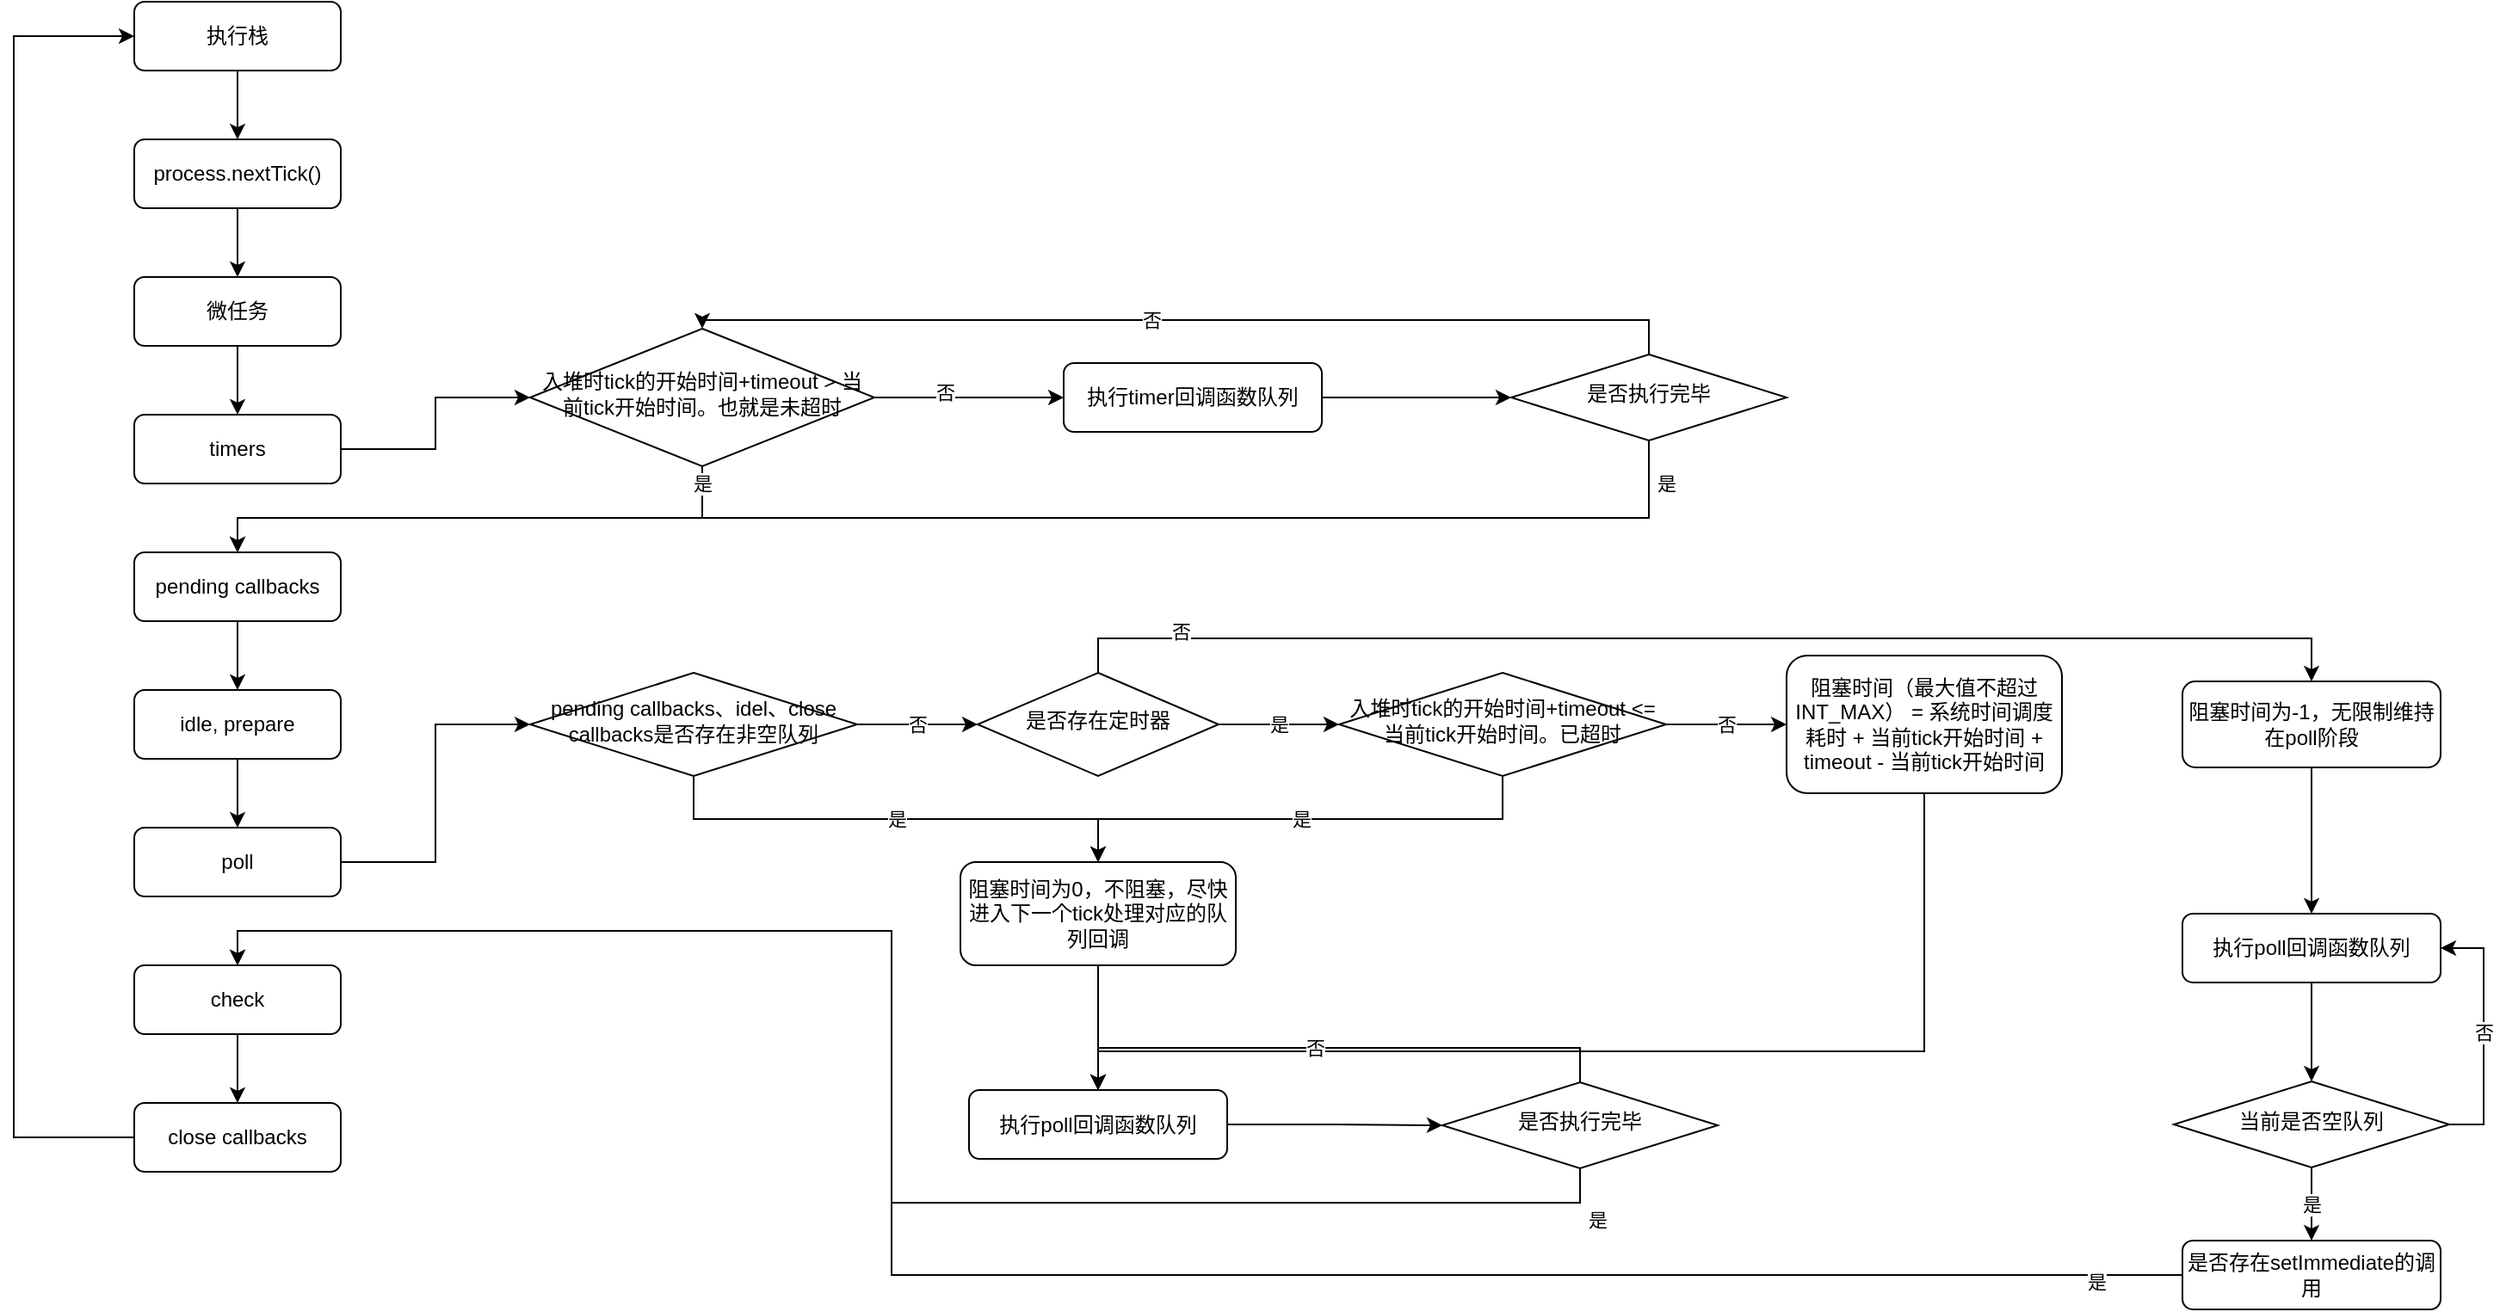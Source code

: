 <mxfile version="15.6.8" type="github">
  <diagram id="C5RBs43oDa-KdzZeNtuy" name="Page-1">
    <mxGraphModel dx="1422" dy="1931" grid="1" gridSize="10" guides="1" tooltips="1" connect="1" arrows="1" fold="1" page="1" pageScale="1" pageWidth="827" pageHeight="1169" math="0" shadow="0">
      <root>
        <mxCell id="WIyWlLk6GJQsqaUBKTNV-0" />
        <mxCell id="WIyWlLk6GJQsqaUBKTNV-1" parent="WIyWlLk6GJQsqaUBKTNV-0" />
        <mxCell id="WIyWlLk6GJQsqaUBKTNV-3" value="微任务" style="rounded=1;whiteSpace=wrap;html=1;fontSize=12;glass=0;strokeWidth=1;shadow=0;" parent="WIyWlLk6GJQsqaUBKTNV-1" vertex="1">
          <mxGeometry x="160" y="130" width="120" height="40" as="geometry" />
        </mxCell>
        <mxCell id="PQ7tGc95OdegTDhCW0nD-5" style="edgeStyle=orthogonalEdgeStyle;rounded=0;orthogonalLoop=1;jettySize=auto;html=1;exitX=0.5;exitY=0;exitDx=0;exitDy=0;entryX=0.5;entryY=0;entryDx=0;entryDy=0;labelBackgroundColor=default;fontColor=default;strokeColor=default;" parent="WIyWlLk6GJQsqaUBKTNV-1" source="WIyWlLk6GJQsqaUBKTNV-6" target="QdE-qrafeCNu41vCoMA5-24" edge="1">
          <mxGeometry relative="1" as="geometry" />
        </mxCell>
        <mxCell id="PQ7tGc95OdegTDhCW0nD-6" value="否" style="edgeLabel;html=1;align=center;verticalAlign=middle;resizable=0;points=[];fontColor=default;labelBackgroundColor=default;" parent="PQ7tGc95OdegTDhCW0nD-5" vertex="1" connectable="0">
          <mxGeometry x="0.075" relative="1" as="geometry">
            <mxPoint as="offset" />
          </mxGeometry>
        </mxCell>
        <mxCell id="PQ7tGc95OdegTDhCW0nD-8" style="edgeStyle=orthogonalEdgeStyle;rounded=0;orthogonalLoop=1;jettySize=auto;html=1;exitX=0.5;exitY=1;exitDx=0;exitDy=0;entryX=0.5;entryY=0;entryDx=0;entryDy=0;labelBackgroundColor=default;fontColor=default;strokeColor=default;" parent="WIyWlLk6GJQsqaUBKTNV-1" source="WIyWlLk6GJQsqaUBKTNV-6" target="QdE-qrafeCNu41vCoMA5-13" edge="1">
          <mxGeometry relative="1" as="geometry">
            <Array as="points">
              <mxPoint x="1040" y="270" />
              <mxPoint x="220" y="270" />
            </Array>
          </mxGeometry>
        </mxCell>
        <mxCell id="PQ7tGc95OdegTDhCW0nD-9" value="是" style="edgeLabel;html=1;align=center;verticalAlign=middle;resizable=0;points=[];fontColor=default;labelBackgroundColor=default;" parent="PQ7tGc95OdegTDhCW0nD-8" vertex="1" connectable="0">
          <mxGeometry x="-0.338" y="-3" relative="1" as="geometry">
            <mxPoint x="258" y="-17" as="offset" />
          </mxGeometry>
        </mxCell>
        <mxCell id="PQ7tGc95OdegTDhCW0nD-24" value="是" style="edgeLabel;html=1;align=center;verticalAlign=middle;resizable=0;points=[];fontColor=default;labelBackgroundColor=default;" parent="PQ7tGc95OdegTDhCW0nD-8" vertex="1" connectable="0">
          <mxGeometry x="-0.338" y="-3" relative="1" as="geometry">
            <mxPoint x="218" y="411" as="offset" />
          </mxGeometry>
        </mxCell>
        <mxCell id="WIyWlLk6GJQsqaUBKTNV-6" value="是否执行完毕" style="rhombus;whiteSpace=wrap;html=1;shadow=0;fontFamily=Helvetica;fontSize=12;align=center;strokeWidth=1;spacing=6;spacingTop=-4;fillColor=default;strokeColor=default;fontColor=default;labelBackgroundColor=default;" parent="WIyWlLk6GJQsqaUBKTNV-1" vertex="1">
          <mxGeometry x="960" y="175" width="160" height="50" as="geometry" />
        </mxCell>
        <mxCell id="QdE-qrafeCNu41vCoMA5-4" style="edgeStyle=orthogonalEdgeStyle;rounded=0;orthogonalLoop=1;jettySize=auto;html=1;exitX=0.5;exitY=1;exitDx=0;exitDy=0;entryX=0.5;entryY=0;entryDx=0;entryDy=0;" parent="WIyWlLk6GJQsqaUBKTNV-1" source="QdE-qrafeCNu41vCoMA5-0" target="WIyWlLk6GJQsqaUBKTNV-3" edge="1">
          <mxGeometry relative="1" as="geometry" />
        </mxCell>
        <mxCell id="QdE-qrafeCNu41vCoMA5-0" value="process.nextTick()" style="rounded=1;whiteSpace=wrap;html=1;fontSize=12;glass=0;strokeWidth=1;shadow=0;" parent="WIyWlLk6GJQsqaUBKTNV-1" vertex="1">
          <mxGeometry x="160" y="50" width="120" height="40" as="geometry" />
        </mxCell>
        <mxCell id="QdE-qrafeCNu41vCoMA5-3" style="edgeStyle=orthogonalEdgeStyle;rounded=0;orthogonalLoop=1;jettySize=auto;html=1;exitX=0.5;exitY=1;exitDx=0;exitDy=0;entryX=0.5;entryY=0;entryDx=0;entryDy=0;" parent="WIyWlLk6GJQsqaUBKTNV-1" source="QdE-qrafeCNu41vCoMA5-1" target="QdE-qrafeCNu41vCoMA5-0" edge="1">
          <mxGeometry relative="1" as="geometry" />
        </mxCell>
        <mxCell id="QdE-qrafeCNu41vCoMA5-1" value="执行栈" style="rounded=1;whiteSpace=wrap;html=1;fontSize=12;glass=0;strokeWidth=1;shadow=0;" parent="WIyWlLk6GJQsqaUBKTNV-1" vertex="1">
          <mxGeometry x="160" y="-30" width="120" height="40" as="geometry" />
        </mxCell>
        <mxCell id="QdE-qrafeCNu41vCoMA5-7" style="edgeStyle=orthogonalEdgeStyle;rounded=0;orthogonalLoop=1;jettySize=auto;html=1;exitX=0;exitY=0.5;exitDx=0;exitDy=0;entryX=0;entryY=0.5;entryDx=0;entryDy=0;" parent="WIyWlLk6GJQsqaUBKTNV-1" source="QdE-qrafeCNu41vCoMA5-12" target="QdE-qrafeCNu41vCoMA5-1" edge="1">
          <mxGeometry relative="1" as="geometry">
            <Array as="points">
              <mxPoint x="90" y="630" />
              <mxPoint x="90" y="-10" />
            </Array>
          </mxGeometry>
        </mxCell>
        <mxCell id="QdE-qrafeCNu41vCoMA5-15" style="edgeStyle=orthogonalEdgeStyle;rounded=0;orthogonalLoop=1;jettySize=auto;html=1;exitX=0.5;exitY=1;exitDx=0;exitDy=0;entryX=0.5;entryY=0;entryDx=0;entryDy=0;" parent="WIyWlLk6GJQsqaUBKTNV-1" source="WIyWlLk6GJQsqaUBKTNV-3" target="QdE-qrafeCNu41vCoMA5-9" edge="1">
          <mxGeometry relative="1" as="geometry">
            <mxPoint x="220" y="170" as="sourcePoint" />
          </mxGeometry>
        </mxCell>
        <mxCell id="PQ7tGc95OdegTDhCW0nD-0" style="edgeStyle=orthogonalEdgeStyle;rounded=0;orthogonalLoop=1;jettySize=auto;html=1;entryX=0;entryY=0.5;entryDx=0;entryDy=0;fontColor=default;" parent="WIyWlLk6GJQsqaUBKTNV-1" source="QdE-qrafeCNu41vCoMA5-9" target="QdE-qrafeCNu41vCoMA5-24" edge="1">
          <mxGeometry relative="1" as="geometry" />
        </mxCell>
        <mxCell id="QdE-qrafeCNu41vCoMA5-9" value="timers" style="rounded=1;whiteSpace=wrap;html=1;fontSize=12;glass=0;strokeWidth=1;shadow=0;fillColor=default;strokeColor=default;fontColor=default;" parent="WIyWlLk6GJQsqaUBKTNV-1" vertex="1">
          <mxGeometry x="160" y="210" width="120" height="40" as="geometry" />
        </mxCell>
        <mxCell id="PQ7tGc95OdegTDhCW0nD-10" style="edgeStyle=orthogonalEdgeStyle;rounded=0;orthogonalLoop=1;jettySize=auto;html=1;exitX=1;exitY=0.5;exitDx=0;exitDy=0;entryX=0;entryY=0.5;entryDx=0;entryDy=0;labelBackgroundColor=default;fontColor=default;strokeColor=default;" parent="WIyWlLk6GJQsqaUBKTNV-1" source="QdE-qrafeCNu41vCoMA5-10" target="QdE-qrafeCNu41vCoMA5-22" edge="1">
          <mxGeometry relative="1" as="geometry" />
        </mxCell>
        <mxCell id="QdE-qrafeCNu41vCoMA5-10" value="poll" style="rounded=1;whiteSpace=wrap;html=1;fontSize=12;glass=0;strokeWidth=1;shadow=0;" parent="WIyWlLk6GJQsqaUBKTNV-1" vertex="1">
          <mxGeometry x="160" y="450" width="120" height="40" as="geometry" />
        </mxCell>
        <mxCell id="QdE-qrafeCNu41vCoMA5-20" style="edgeStyle=orthogonalEdgeStyle;rounded=0;orthogonalLoop=1;jettySize=auto;html=1;exitX=0.5;exitY=1;exitDx=0;exitDy=0;entryX=0.5;entryY=0;entryDx=0;entryDy=0;" parent="WIyWlLk6GJQsqaUBKTNV-1" source="QdE-qrafeCNu41vCoMA5-11" target="QdE-qrafeCNu41vCoMA5-12" edge="1">
          <mxGeometry relative="1" as="geometry" />
        </mxCell>
        <mxCell id="QdE-qrafeCNu41vCoMA5-11" value="check" style="rounded=1;whiteSpace=wrap;html=1;fontSize=12;glass=0;strokeWidth=1;shadow=0;" parent="WIyWlLk6GJQsqaUBKTNV-1" vertex="1">
          <mxGeometry x="160" y="530" width="120" height="40" as="geometry" />
        </mxCell>
        <mxCell id="QdE-qrafeCNu41vCoMA5-12" value="close callbacks" style="rounded=1;whiteSpace=wrap;html=1;fontSize=12;glass=0;strokeWidth=1;shadow=0;" parent="WIyWlLk6GJQsqaUBKTNV-1" vertex="1">
          <mxGeometry x="160" y="610" width="120" height="40" as="geometry" />
        </mxCell>
        <mxCell id="QdE-qrafeCNu41vCoMA5-17" style="edgeStyle=orthogonalEdgeStyle;rounded=0;orthogonalLoop=1;jettySize=auto;html=1;exitX=0.5;exitY=1;exitDx=0;exitDy=0;entryX=0.5;entryY=0;entryDx=0;entryDy=0;" parent="WIyWlLk6GJQsqaUBKTNV-1" source="QdE-qrafeCNu41vCoMA5-13" target="QdE-qrafeCNu41vCoMA5-14" edge="1">
          <mxGeometry relative="1" as="geometry" />
        </mxCell>
        <mxCell id="QdE-qrafeCNu41vCoMA5-13" value="pending callbacks" style="rounded=1;whiteSpace=wrap;html=1;fontSize=12;glass=0;strokeWidth=1;shadow=0;" parent="WIyWlLk6GJQsqaUBKTNV-1" vertex="1">
          <mxGeometry x="160" y="290" width="120" height="40" as="geometry" />
        </mxCell>
        <mxCell id="QdE-qrafeCNu41vCoMA5-18" style="edgeStyle=orthogonalEdgeStyle;rounded=0;orthogonalLoop=1;jettySize=auto;html=1;exitX=0.5;exitY=1;exitDx=0;exitDy=0;entryX=0.5;entryY=0;entryDx=0;entryDy=0;" parent="WIyWlLk6GJQsqaUBKTNV-1" source="QdE-qrafeCNu41vCoMA5-14" target="QdE-qrafeCNu41vCoMA5-10" edge="1">
          <mxGeometry relative="1" as="geometry" />
        </mxCell>
        <mxCell id="QdE-qrafeCNu41vCoMA5-14" value="idle, prepare" style="rounded=1;whiteSpace=wrap;html=1;fontSize=12;glass=0;strokeWidth=1;shadow=0;" parent="WIyWlLk6GJQsqaUBKTNV-1" vertex="1">
          <mxGeometry x="160" y="370" width="120" height="40" as="geometry" />
        </mxCell>
        <mxCell id="PQ7tGc95OdegTDhCW0nD-11" value="是" style="edgeStyle=orthogonalEdgeStyle;rounded=0;orthogonalLoop=1;jettySize=auto;html=1;exitX=0.5;exitY=1;exitDx=0;exitDy=0;entryX=0.5;entryY=0;entryDx=0;entryDy=0;labelBackgroundColor=default;fontColor=default;strokeColor=default;" parent="WIyWlLk6GJQsqaUBKTNV-1" source="QdE-qrafeCNu41vCoMA5-22" target="QdE-qrafeCNu41vCoMA5-42" edge="1">
          <mxGeometry relative="1" as="geometry" />
        </mxCell>
        <mxCell id="PQ7tGc95OdegTDhCW0nD-13" value="否" style="edgeStyle=orthogonalEdgeStyle;rounded=0;orthogonalLoop=1;jettySize=auto;html=1;exitX=1;exitY=0.5;exitDx=0;exitDy=0;entryX=0;entryY=0.5;entryDx=0;entryDy=0;labelBackgroundColor=default;fontColor=default;strokeColor=default;" parent="WIyWlLk6GJQsqaUBKTNV-1" source="QdE-qrafeCNu41vCoMA5-22" target="PQ7tGc95OdegTDhCW0nD-17" edge="1">
          <mxGeometry relative="1" as="geometry" />
        </mxCell>
        <mxCell id="QdE-qrafeCNu41vCoMA5-22" value="pending callbacks、idel、close callbacks是否存在非空队列" style="rhombus;whiteSpace=wrap;html=1;shadow=0;fontFamily=Helvetica;fontSize=12;align=center;strokeWidth=1;spacing=6;spacingTop=-4;fillColor=default;strokeColor=default;fontColor=default;" parent="WIyWlLk6GJQsqaUBKTNV-1" vertex="1">
          <mxGeometry x="390" y="360" width="190" height="60" as="geometry" />
        </mxCell>
        <mxCell id="PQ7tGc95OdegTDhCW0nD-1" style="edgeStyle=orthogonalEdgeStyle;rounded=0;orthogonalLoop=1;jettySize=auto;html=1;exitX=0.5;exitY=1;exitDx=0;exitDy=0;entryX=0.5;entryY=0;entryDx=0;entryDy=0;fontColor=default;strokeColor=default;labelBackgroundColor=default;" parent="WIyWlLk6GJQsqaUBKTNV-1" source="QdE-qrafeCNu41vCoMA5-24" target="QdE-qrafeCNu41vCoMA5-13" edge="1">
          <mxGeometry relative="1" as="geometry">
            <Array as="points">
              <mxPoint x="220" y="270" />
            </Array>
          </mxGeometry>
        </mxCell>
        <mxCell id="PQ7tGc95OdegTDhCW0nD-2" value="是" style="edgeLabel;html=1;align=center;verticalAlign=middle;resizable=0;points=[];fontColor=default;labelBackgroundColor=default;" parent="PQ7tGc95OdegTDhCW0nD-1" vertex="1" connectable="0">
          <mxGeometry x="-0.2" y="2" relative="1" as="geometry">
            <mxPoint x="98" y="-22" as="offset" />
          </mxGeometry>
        </mxCell>
        <mxCell id="PQ7tGc95OdegTDhCW0nD-3" style="edgeStyle=orthogonalEdgeStyle;rounded=0;orthogonalLoop=1;jettySize=auto;html=1;exitX=1;exitY=0.5;exitDx=0;exitDy=0;entryX=0;entryY=0.5;entryDx=0;entryDy=0;labelBackgroundColor=default;fontColor=default;strokeColor=default;" parent="WIyWlLk6GJQsqaUBKTNV-1" source="QdE-qrafeCNu41vCoMA5-24" target="QdE-qrafeCNu41vCoMA5-26" edge="1">
          <mxGeometry relative="1" as="geometry" />
        </mxCell>
        <mxCell id="Sarb90DkjvFLV2lRs0pn-0" value="否" style="edgeLabel;html=1;align=center;verticalAlign=middle;resizable=0;points=[];" vertex="1" connectable="0" parent="PQ7tGc95OdegTDhCW0nD-3">
          <mxGeometry x="-0.255" y="3" relative="1" as="geometry">
            <mxPoint as="offset" />
          </mxGeometry>
        </mxCell>
        <mxCell id="QdE-qrafeCNu41vCoMA5-24" value="入堆时tick的开始时间+timeout &amp;gt; 当前tick开始时间。也就是未超时" style="rhombus;whiteSpace=wrap;html=1;shadow=0;fontFamily=Helvetica;fontSize=12;align=center;strokeWidth=1;spacing=6;spacingTop=-4;fillColor=default;strokeColor=default;fontColor=default;" parent="WIyWlLk6GJQsqaUBKTNV-1" vertex="1">
          <mxGeometry x="390" y="160" width="200" height="80" as="geometry" />
        </mxCell>
        <mxCell id="PQ7tGc95OdegTDhCW0nD-4" style="edgeStyle=orthogonalEdgeStyle;rounded=0;orthogonalLoop=1;jettySize=auto;html=1;exitX=1;exitY=0.5;exitDx=0;exitDy=0;entryX=0;entryY=0.5;entryDx=0;entryDy=0;labelBackgroundColor=default;fontColor=default;strokeColor=default;" parent="WIyWlLk6GJQsqaUBKTNV-1" source="QdE-qrafeCNu41vCoMA5-26" target="WIyWlLk6GJQsqaUBKTNV-6" edge="1">
          <mxGeometry relative="1" as="geometry" />
        </mxCell>
        <mxCell id="QdE-qrafeCNu41vCoMA5-26" value="执行timer回调函数队列" style="rounded=1;whiteSpace=wrap;html=1;fontSize=12;glass=0;strokeWidth=1;shadow=0;fillColor=default;strokeColor=default;fontColor=default;labelBackgroundColor=default;" parent="WIyWlLk6GJQsqaUBKTNV-1" vertex="1">
          <mxGeometry x="700" y="180" width="150" height="40" as="geometry" />
        </mxCell>
        <mxCell id="PQ7tGc95OdegTDhCW0nD-29" style="edgeStyle=orthogonalEdgeStyle;rounded=0;orthogonalLoop=1;jettySize=auto;html=1;exitX=0.5;exitY=1;exitDx=0;exitDy=0;entryX=0.5;entryY=0;entryDx=0;entryDy=0;labelBackgroundColor=default;fontColor=default;strokeColor=default;" parent="WIyWlLk6GJQsqaUBKTNV-1" source="QdE-qrafeCNu41vCoMA5-41" target="PQ7tGc95OdegTDhCW0nD-27" edge="1">
          <mxGeometry relative="1" as="geometry">
            <Array as="points">
              <mxPoint x="1200" y="580" />
              <mxPoint x="720" y="580" />
            </Array>
          </mxGeometry>
        </mxCell>
        <mxCell id="QdE-qrafeCNu41vCoMA5-41" value="阻塞时间（最大值不超过INT_MAX） = 系统时间调度耗时 + 当前tick开始时间 + timeout - 当前tick开始时间" style="rounded=1;whiteSpace=wrap;html=1;fontSize=12;glass=0;strokeWidth=1;shadow=0;fillColor=default;strokeColor=default;fontColor=default;" parent="WIyWlLk6GJQsqaUBKTNV-1" vertex="1">
          <mxGeometry x="1120" y="350" width="160" height="80" as="geometry" />
        </mxCell>
        <mxCell id="PQ7tGc95OdegTDhCW0nD-28" style="edgeStyle=orthogonalEdgeStyle;rounded=0;orthogonalLoop=1;jettySize=auto;html=1;exitX=0.5;exitY=1;exitDx=0;exitDy=0;entryX=0.5;entryY=0;entryDx=0;entryDy=0;labelBackgroundColor=default;fontColor=default;strokeColor=default;" parent="WIyWlLk6GJQsqaUBKTNV-1" source="QdE-qrafeCNu41vCoMA5-42" target="PQ7tGc95OdegTDhCW0nD-27" edge="1">
          <mxGeometry relative="1" as="geometry" />
        </mxCell>
        <mxCell id="QdE-qrafeCNu41vCoMA5-42" value="阻塞时间为0，不阻塞，尽快进入下一个tick处理对应的队列回调" style="rounded=1;whiteSpace=wrap;html=1;fontSize=12;glass=0;strokeWidth=1;shadow=0;fillColor=default;strokeColor=default;fontColor=default;" parent="WIyWlLk6GJQsqaUBKTNV-1" vertex="1">
          <mxGeometry x="640" y="470" width="160" height="60" as="geometry" />
        </mxCell>
        <mxCell id="PQ7tGc95OdegTDhCW0nD-14" value="是" style="edgeStyle=orthogonalEdgeStyle;rounded=0;orthogonalLoop=1;jettySize=auto;html=1;exitX=0.5;exitY=1;exitDx=0;exitDy=0;entryX=0.5;entryY=0;entryDx=0;entryDy=0;labelBackgroundColor=default;fontColor=default;strokeColor=default;" parent="WIyWlLk6GJQsqaUBKTNV-1" source="PQ7tGc95OdegTDhCW0nD-12" target="QdE-qrafeCNu41vCoMA5-42" edge="1">
          <mxGeometry relative="1" as="geometry" />
        </mxCell>
        <mxCell id="PQ7tGc95OdegTDhCW0nD-15" value="否" style="edgeStyle=orthogonalEdgeStyle;rounded=0;orthogonalLoop=1;jettySize=auto;html=1;exitX=1;exitY=0.5;exitDx=0;exitDy=0;labelBackgroundColor=default;fontColor=default;strokeColor=default;entryX=0;entryY=0.5;entryDx=0;entryDy=0;" parent="WIyWlLk6GJQsqaUBKTNV-1" source="PQ7tGc95OdegTDhCW0nD-12" target="QdE-qrafeCNu41vCoMA5-41" edge="1">
          <mxGeometry relative="1" as="geometry">
            <mxPoint x="940" y="390" as="targetPoint" />
          </mxGeometry>
        </mxCell>
        <mxCell id="PQ7tGc95OdegTDhCW0nD-12" value="入堆时tick的开始时间&lt;span&gt;+timeout &amp;lt;= 当前tick开始时间。已超时&lt;/span&gt;" style="rhombus;whiteSpace=wrap;html=1;shadow=0;fontFamily=Helvetica;fontSize=12;align=center;strokeWidth=1;spacing=6;spacingTop=-4;fillColor=default;strokeColor=default;fontColor=default;" parent="WIyWlLk6GJQsqaUBKTNV-1" vertex="1">
          <mxGeometry x="860" y="360" width="190" height="60" as="geometry" />
        </mxCell>
        <mxCell id="PQ7tGc95OdegTDhCW0nD-18" value="是" style="edgeStyle=orthogonalEdgeStyle;rounded=0;orthogonalLoop=1;jettySize=auto;html=1;exitX=1;exitY=0.5;exitDx=0;exitDy=0;entryX=0;entryY=0.5;entryDx=0;entryDy=0;labelBackgroundColor=default;fontColor=default;strokeColor=default;" parent="WIyWlLk6GJQsqaUBKTNV-1" source="PQ7tGc95OdegTDhCW0nD-17" target="PQ7tGc95OdegTDhCW0nD-12" edge="1">
          <mxGeometry relative="1" as="geometry" />
        </mxCell>
        <mxCell id="PQ7tGc95OdegTDhCW0nD-20" style="edgeStyle=orthogonalEdgeStyle;rounded=0;orthogonalLoop=1;jettySize=auto;html=1;exitX=0.5;exitY=0;exitDx=0;exitDy=0;entryX=0.5;entryY=0;entryDx=0;entryDy=0;labelBackgroundColor=default;fontColor=default;strokeColor=default;" parent="WIyWlLk6GJQsqaUBKTNV-1" source="PQ7tGc95OdegTDhCW0nD-17" target="PQ7tGc95OdegTDhCW0nD-19" edge="1">
          <mxGeometry relative="1" as="geometry" />
        </mxCell>
        <mxCell id="PQ7tGc95OdegTDhCW0nD-21" value="否" style="edgeLabel;html=1;align=center;verticalAlign=middle;resizable=0;points=[];fontColor=default;" parent="PQ7tGc95OdegTDhCW0nD-20" vertex="1" connectable="0">
          <mxGeometry x="-0.82" y="4" relative="1" as="geometry">
            <mxPoint as="offset" />
          </mxGeometry>
        </mxCell>
        <mxCell id="PQ7tGc95OdegTDhCW0nD-17" value="是否存在定时器" style="rhombus;whiteSpace=wrap;html=1;shadow=0;fontFamily=Helvetica;fontSize=12;align=center;strokeWidth=1;spacing=6;spacingTop=-4;fillColor=default;strokeColor=default;fontColor=default;" parent="WIyWlLk6GJQsqaUBKTNV-1" vertex="1">
          <mxGeometry x="650" y="360" width="140" height="60" as="geometry" />
        </mxCell>
        <mxCell id="PQ7tGc95OdegTDhCW0nD-33" style="edgeStyle=orthogonalEdgeStyle;rounded=0;orthogonalLoop=1;jettySize=auto;html=1;exitX=0.5;exitY=1;exitDx=0;exitDy=0;entryX=0.5;entryY=0;entryDx=0;entryDy=0;labelBackgroundColor=default;fontColor=default;strokeColor=default;" parent="WIyWlLk6GJQsqaUBKTNV-1" source="PQ7tGc95OdegTDhCW0nD-19" target="PQ7tGc95OdegTDhCW0nD-32" edge="1">
          <mxGeometry relative="1" as="geometry" />
        </mxCell>
        <mxCell id="PQ7tGc95OdegTDhCW0nD-19" value="阻塞时间为-1，无限制维持在poll阶段" style="rounded=1;whiteSpace=wrap;html=1;fontSize=12;glass=0;strokeWidth=1;shadow=0;fillColor=default;strokeColor=default;fontColor=default;" parent="WIyWlLk6GJQsqaUBKTNV-1" vertex="1">
          <mxGeometry x="1350" y="365" width="150" height="50" as="geometry" />
        </mxCell>
        <mxCell id="PQ7tGc95OdegTDhCW0nD-22" style="edgeStyle=orthogonalEdgeStyle;rounded=0;orthogonalLoop=1;jettySize=auto;html=1;exitX=0.5;exitY=0;exitDx=0;exitDy=0;labelBackgroundColor=default;fontColor=default;strokeColor=default;entryX=0.5;entryY=0;entryDx=0;entryDy=0;" parent="WIyWlLk6GJQsqaUBKTNV-1" source="PQ7tGc95OdegTDhCW0nD-25" target="PQ7tGc95OdegTDhCW0nD-27" edge="1">
          <mxGeometry relative="1" as="geometry">
            <mxPoint x="850" y="550" as="targetPoint" />
          </mxGeometry>
        </mxCell>
        <mxCell id="PQ7tGc95OdegTDhCW0nD-23" value="否" style="edgeLabel;html=1;align=center;verticalAlign=middle;resizable=0;points=[];fontColor=default;labelBackgroundColor=default;" parent="PQ7tGc95OdegTDhCW0nD-22" vertex="1" connectable="0">
          <mxGeometry x="0.075" relative="1" as="geometry">
            <mxPoint as="offset" />
          </mxGeometry>
        </mxCell>
        <mxCell id="PQ7tGc95OdegTDhCW0nD-31" style="edgeStyle=orthogonalEdgeStyle;rounded=0;orthogonalLoop=1;jettySize=auto;html=1;exitX=0.5;exitY=1;exitDx=0;exitDy=0;entryX=0.5;entryY=0;entryDx=0;entryDy=0;labelBackgroundColor=default;fontColor=default;strokeColor=default;" parent="WIyWlLk6GJQsqaUBKTNV-1" source="PQ7tGc95OdegTDhCW0nD-25" target="QdE-qrafeCNu41vCoMA5-11" edge="1">
          <mxGeometry relative="1" as="geometry" />
        </mxCell>
        <mxCell id="PQ7tGc95OdegTDhCW0nD-25" value="是否执行完毕" style="rhombus;whiteSpace=wrap;html=1;shadow=0;fontFamily=Helvetica;fontSize=12;align=center;strokeWidth=1;spacing=6;spacingTop=-4;fillColor=default;strokeColor=default;fontColor=default;labelBackgroundColor=default;" parent="WIyWlLk6GJQsqaUBKTNV-1" vertex="1">
          <mxGeometry x="920" y="598" width="160" height="50" as="geometry" />
        </mxCell>
        <mxCell id="PQ7tGc95OdegTDhCW0nD-26" style="edgeStyle=orthogonalEdgeStyle;rounded=0;orthogonalLoop=1;jettySize=auto;html=1;exitX=1;exitY=0.5;exitDx=0;exitDy=0;entryX=0;entryY=0.5;entryDx=0;entryDy=0;labelBackgroundColor=default;fontColor=default;strokeColor=default;" parent="WIyWlLk6GJQsqaUBKTNV-1" source="PQ7tGc95OdegTDhCW0nD-27" target="PQ7tGc95OdegTDhCW0nD-25" edge="1">
          <mxGeometry relative="1" as="geometry" />
        </mxCell>
        <mxCell id="PQ7tGc95OdegTDhCW0nD-27" value="执行poll回调函数队列" style="rounded=1;whiteSpace=wrap;html=1;fontSize=12;glass=0;strokeWidth=1;shadow=0;fillColor=default;strokeColor=default;fontColor=default;labelBackgroundColor=default;" parent="WIyWlLk6GJQsqaUBKTNV-1" vertex="1">
          <mxGeometry x="645" y="602.5" width="150" height="40" as="geometry" />
        </mxCell>
        <mxCell id="PQ7tGc95OdegTDhCW0nD-35" style="edgeStyle=orthogonalEdgeStyle;rounded=0;orthogonalLoop=1;jettySize=auto;html=1;exitX=0.5;exitY=1;exitDx=0;exitDy=0;entryX=0.5;entryY=0;entryDx=0;entryDy=0;labelBackgroundColor=default;fontColor=default;strokeColor=default;" parent="WIyWlLk6GJQsqaUBKTNV-1" source="PQ7tGc95OdegTDhCW0nD-32" target="PQ7tGc95OdegTDhCW0nD-34" edge="1">
          <mxGeometry relative="1" as="geometry" />
        </mxCell>
        <mxCell id="PQ7tGc95OdegTDhCW0nD-32" value="执行poll回调函数队列" style="rounded=1;whiteSpace=wrap;html=1;fontSize=12;glass=0;strokeWidth=1;shadow=0;fillColor=default;strokeColor=default;fontColor=default;labelBackgroundColor=default;" parent="WIyWlLk6GJQsqaUBKTNV-1" vertex="1">
          <mxGeometry x="1350" y="500" width="150" height="40" as="geometry" />
        </mxCell>
        <mxCell id="PQ7tGc95OdegTDhCW0nD-37" value="是" style="edgeStyle=orthogonalEdgeStyle;rounded=0;orthogonalLoop=1;jettySize=auto;html=1;exitX=0.5;exitY=1;exitDx=0;exitDy=0;entryX=0.5;entryY=0;entryDx=0;entryDy=0;labelBackgroundColor=default;fontColor=default;strokeColor=default;" parent="WIyWlLk6GJQsqaUBKTNV-1" source="PQ7tGc95OdegTDhCW0nD-34" target="PQ7tGc95OdegTDhCW0nD-36" edge="1">
          <mxGeometry relative="1" as="geometry" />
        </mxCell>
        <mxCell id="PQ7tGc95OdegTDhCW0nD-41" value="否" style="edgeStyle=orthogonalEdgeStyle;rounded=0;orthogonalLoop=1;jettySize=auto;html=1;exitX=1;exitY=0.5;exitDx=0;exitDy=0;entryX=1;entryY=0.5;entryDx=0;entryDy=0;labelBackgroundColor=default;fontColor=default;strokeColor=default;" parent="WIyWlLk6GJQsqaUBKTNV-1" source="PQ7tGc95OdegTDhCW0nD-34" target="PQ7tGc95OdegTDhCW0nD-32" edge="1">
          <mxGeometry relative="1" as="geometry" />
        </mxCell>
        <mxCell id="PQ7tGc95OdegTDhCW0nD-34" value="当前是否空队列" style="rhombus;whiteSpace=wrap;html=1;shadow=0;fontFamily=Helvetica;fontSize=12;align=center;strokeWidth=1;spacing=6;spacingTop=-4;fillColor=default;strokeColor=default;fontColor=default;labelBackgroundColor=default;" parent="WIyWlLk6GJQsqaUBKTNV-1" vertex="1">
          <mxGeometry x="1345" y="597.5" width="160" height="50" as="geometry" />
        </mxCell>
        <mxCell id="PQ7tGc95OdegTDhCW0nD-39" style="edgeStyle=orthogonalEdgeStyle;rounded=0;orthogonalLoop=1;jettySize=auto;html=1;exitX=0;exitY=0.5;exitDx=0;exitDy=0;entryX=0.5;entryY=0;entryDx=0;entryDy=0;labelBackgroundColor=default;fontColor=default;strokeColor=default;" parent="WIyWlLk6GJQsqaUBKTNV-1" source="PQ7tGc95OdegTDhCW0nD-36" target="QdE-qrafeCNu41vCoMA5-11" edge="1">
          <mxGeometry relative="1" as="geometry">
            <Array as="points">
              <mxPoint x="600" y="710" />
              <mxPoint x="600" y="510" />
              <mxPoint x="220" y="510" />
            </Array>
          </mxGeometry>
        </mxCell>
        <mxCell id="PQ7tGc95OdegTDhCW0nD-40" value="是" style="edgeLabel;html=1;align=center;verticalAlign=middle;resizable=0;points=[];fontColor=default;" parent="PQ7tGc95OdegTDhCW0nD-39" vertex="1" connectable="0">
          <mxGeometry x="-0.926" y="4" relative="1" as="geometry">
            <mxPoint as="offset" />
          </mxGeometry>
        </mxCell>
        <mxCell id="PQ7tGc95OdegTDhCW0nD-36" value="是否存在setImmediate的调用" style="rounded=1;whiteSpace=wrap;html=1;fontSize=12;glass=0;strokeWidth=1;shadow=0;fillColor=default;strokeColor=default;fontColor=default;labelBackgroundColor=default;" parent="WIyWlLk6GJQsqaUBKTNV-1" vertex="1">
          <mxGeometry x="1350" y="690" width="150" height="40" as="geometry" />
        </mxCell>
      </root>
    </mxGraphModel>
  </diagram>
</mxfile>
